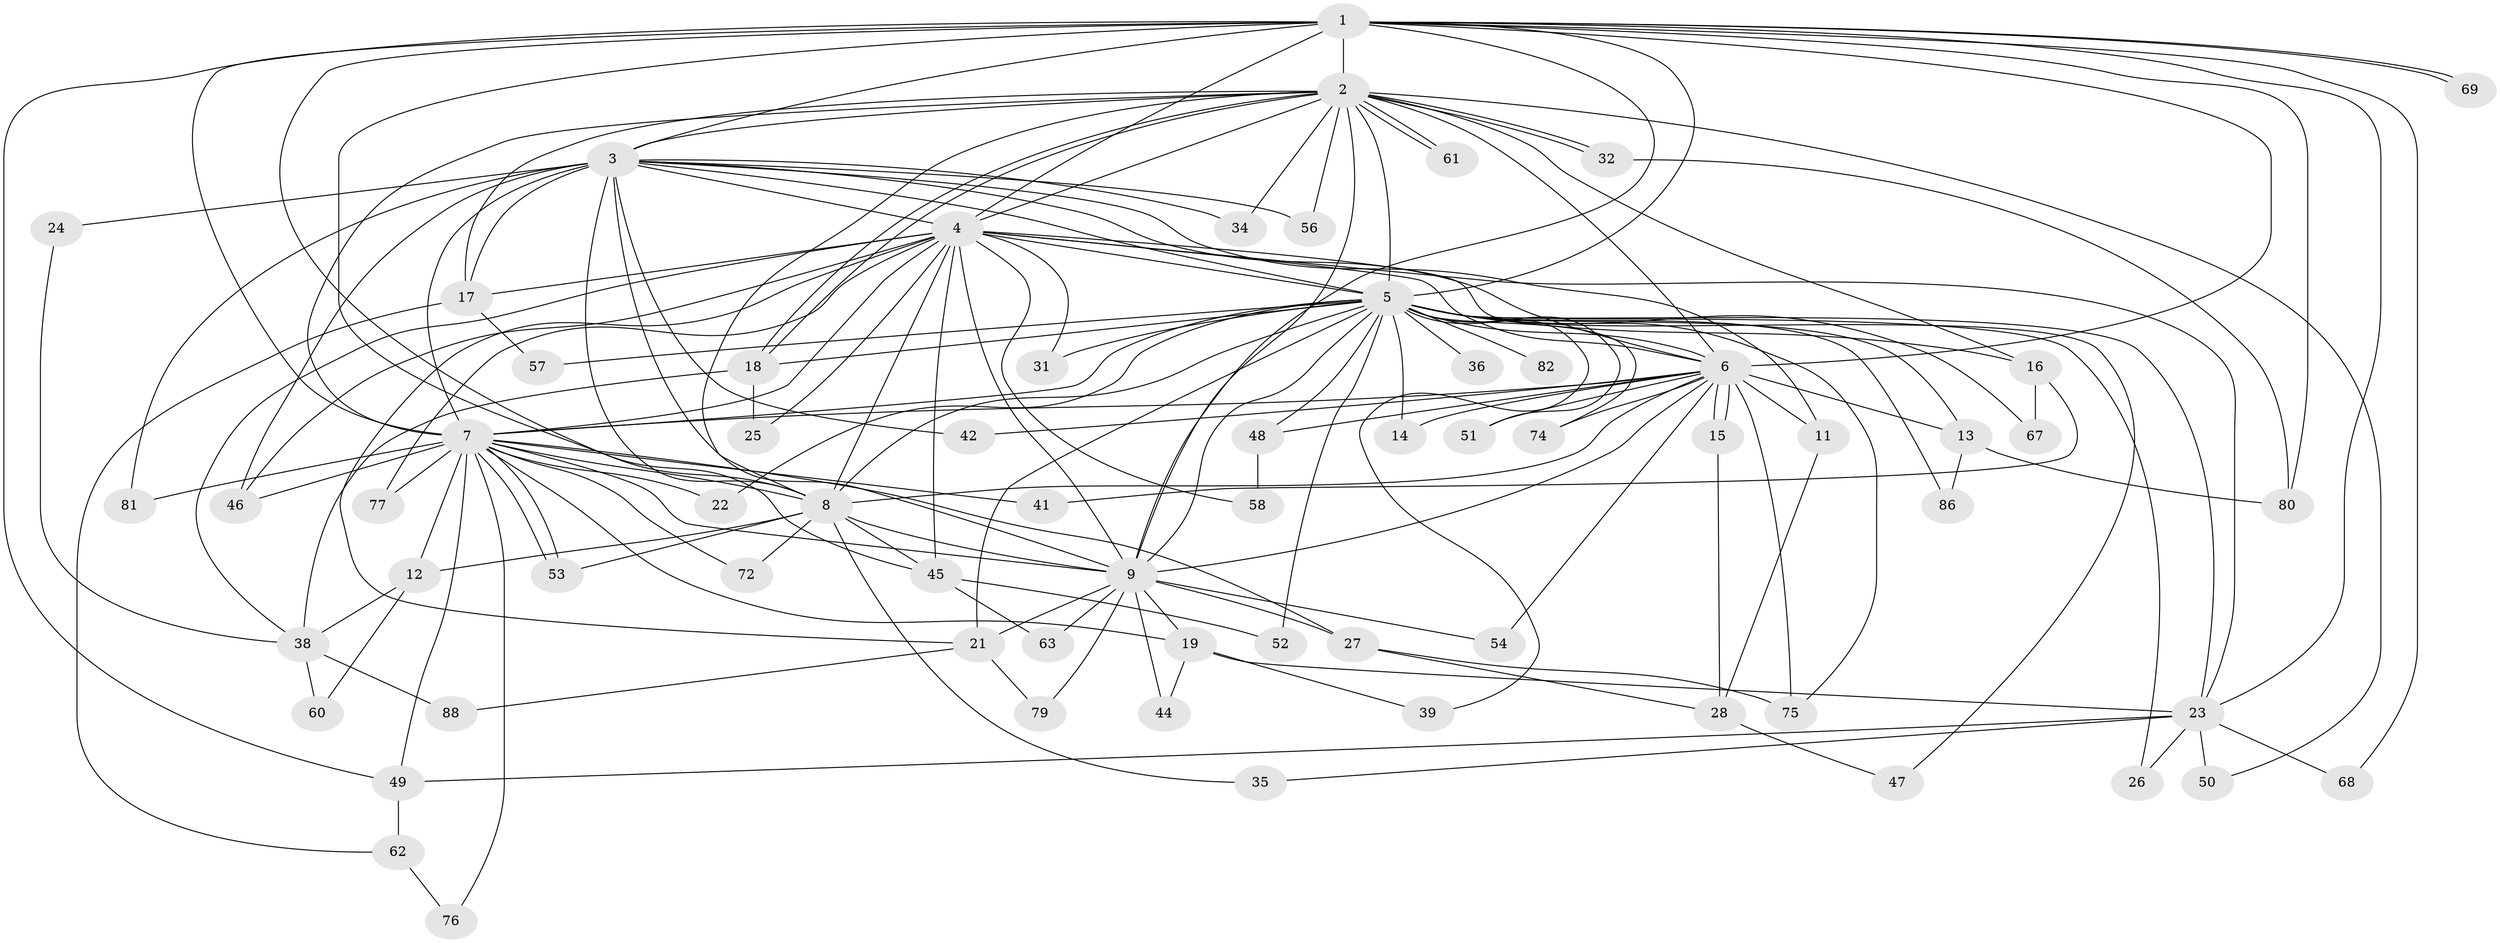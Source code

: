 // original degree distribution, {17: 0.022727272727272728, 22: 0.022727272727272728, 15: 0.022727272727272728, 19: 0.011363636363636364, 28: 0.011363636363636364, 23: 0.011363636363636364, 12: 0.011363636363636364, 3: 0.18181818181818182, 5: 0.056818181818181816, 2: 0.5568181818181818, 4: 0.056818181818181816, 7: 0.011363636363636364, 8: 0.011363636363636364, 6: 0.011363636363636364}
// Generated by graph-tools (version 1.1) at 2025/11/02/27/25 16:11:08]
// undirected, 67 vertices, 163 edges
graph export_dot {
graph [start="1"]
  node [color=gray90,style=filled];
  1 [super="+30"];
  2 [super="+66"];
  3 [super="+10"];
  4 [super="+37"];
  5 [super="+20"];
  6 [super="+73"];
  7 [super="+43"];
  8 [super="+59"];
  9 [super="+33"];
  11;
  12 [super="+87"];
  13 [super="+84"];
  14;
  15;
  16;
  17 [super="+55"];
  18 [super="+78"];
  19 [super="+70"];
  21;
  22;
  23 [super="+64"];
  24;
  25;
  26;
  27;
  28 [super="+29"];
  31;
  32;
  34;
  35;
  36;
  38 [super="+40"];
  39;
  41;
  42;
  44;
  45 [super="+71"];
  46 [super="+65"];
  47;
  48;
  49 [super="+83"];
  50;
  51;
  52;
  53;
  54;
  56;
  57;
  58;
  60;
  61;
  62;
  63;
  67;
  68;
  69;
  72;
  74;
  75 [super="+85"];
  76;
  77;
  79;
  80;
  81;
  82;
  86;
  88;
  1 -- 2 [weight=3];
  1 -- 3 [weight=2];
  1 -- 4;
  1 -- 5;
  1 -- 6;
  1 -- 7;
  1 -- 8;
  1 -- 9;
  1 -- 23;
  1 -- 45;
  1 -- 68;
  1 -- 69;
  1 -- 69;
  1 -- 80;
  1 -- 49;
  2 -- 3 [weight=2];
  2 -- 4;
  2 -- 5;
  2 -- 6;
  2 -- 7;
  2 -- 8;
  2 -- 9;
  2 -- 16;
  2 -- 18;
  2 -- 18;
  2 -- 32;
  2 -- 32;
  2 -- 34;
  2 -- 50;
  2 -- 56;
  2 -- 61;
  2 -- 61;
  2 -- 17;
  3 -- 4 [weight=2];
  3 -- 5 [weight=2];
  3 -- 6 [weight=2];
  3 -- 7 [weight=2];
  3 -- 8 [weight=2];
  3 -- 9 [weight=2];
  3 -- 11;
  3 -- 17;
  3 -- 24 [weight=2];
  3 -- 34;
  3 -- 42;
  3 -- 81;
  3 -- 46;
  3 -- 56;
  4 -- 5;
  4 -- 6;
  4 -- 7;
  4 -- 8;
  4 -- 9;
  4 -- 17;
  4 -- 23;
  4 -- 25;
  4 -- 31;
  4 -- 38;
  4 -- 45;
  4 -- 46;
  4 -- 58;
  4 -- 77;
  4 -- 21;
  4 -- 47;
  5 -- 6 [weight=2];
  5 -- 7 [weight=2];
  5 -- 8;
  5 -- 9;
  5 -- 13;
  5 -- 14;
  5 -- 16;
  5 -- 21;
  5 -- 22;
  5 -- 36 [weight=2];
  5 -- 39;
  5 -- 48;
  5 -- 51;
  5 -- 52;
  5 -- 67;
  5 -- 74;
  5 -- 75;
  5 -- 82 [weight=2];
  5 -- 86;
  5 -- 23;
  5 -- 18;
  5 -- 57;
  5 -- 26;
  5 -- 31;
  6 -- 7;
  6 -- 8;
  6 -- 9 [weight=2];
  6 -- 11;
  6 -- 13;
  6 -- 14;
  6 -- 15;
  6 -- 15;
  6 -- 42;
  6 -- 48;
  6 -- 51;
  6 -- 54;
  6 -- 74;
  6 -- 75;
  7 -- 8;
  7 -- 9;
  7 -- 12;
  7 -- 19;
  7 -- 22;
  7 -- 27;
  7 -- 41;
  7 -- 49;
  7 -- 53;
  7 -- 53;
  7 -- 72;
  7 -- 76;
  7 -- 77;
  7 -- 81;
  7 -- 46;
  8 -- 9;
  8 -- 12 [weight=2];
  8 -- 35;
  8 -- 72;
  8 -- 53;
  8 -- 45;
  9 -- 19;
  9 -- 21;
  9 -- 27;
  9 -- 44;
  9 -- 54;
  9 -- 63;
  9 -- 79;
  11 -- 28;
  12 -- 38;
  12 -- 60;
  13 -- 80;
  13 -- 86;
  15 -- 28;
  16 -- 41;
  16 -- 67;
  17 -- 62;
  17 -- 57;
  18 -- 25;
  18 -- 38;
  19 -- 39;
  19 -- 44;
  19 -- 23;
  21 -- 79;
  21 -- 88;
  23 -- 26;
  23 -- 35;
  23 -- 50;
  23 -- 68;
  23 -- 49;
  24 -- 38;
  27 -- 28;
  27 -- 75;
  28 -- 47;
  32 -- 80;
  38 -- 60;
  38 -- 88;
  45 -- 52;
  45 -- 63;
  48 -- 58;
  49 -- 62;
  62 -- 76;
}
